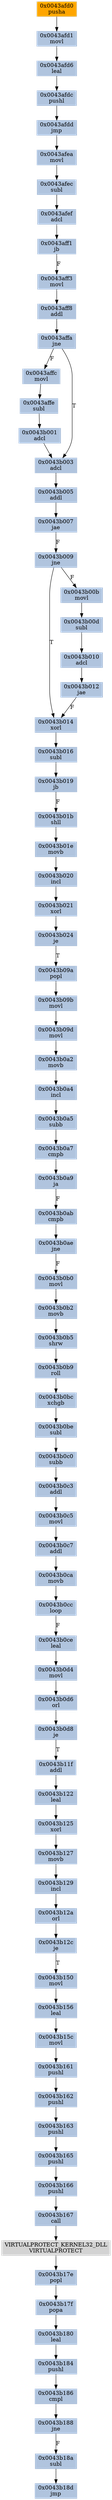 strict digraph G {
	graph [bgcolor=transparent,
		name=G
	];
	node [color=lightsteelblue,
		fillcolor=lightsteelblue,
		shape=rectangle,
		style=filled
	];
	"0x0043b0a4"	[label="0x0043b0a4
incl"];
	"0x0043b0a5"	[label="0x0043b0a5
subb"];
	"0x0043b0a4" -> "0x0043b0a5"	[color="#000000"];
	"0x0043b188"	[label="0x0043b188
jne"];
	"0x0043b18a"	[label="0x0043b18a
subl"];
	"0x0043b188" -> "0x0043b18a"	[color="#000000",
		label=F];
	"0x0043b18d"	[label="0x0043b18d
jmp"];
	"0x0043b01e"	[label="0x0043b01e
movb"];
	"0x0043b020"	[label="0x0043b020
incl"];
	"0x0043b01e" -> "0x0043b020"	[color="#000000"];
	"0x0043afdd"	[label="0x0043afdd
jmp"];
	"0x0043afea"	[label="0x0043afea
movl"];
	"0x0043afdd" -> "0x0043afea"	[color="#000000"];
	"0x0043b09a"	[label="0x0043b09a
popl"];
	"0x0043b09b"	[label="0x0043b09b
movl"];
	"0x0043b09a" -> "0x0043b09b"	[color="#000000"];
	"0x0043b0d4"	[label="0x0043b0d4
movl"];
	"0x0043b0d6"	[label="0x0043b0d6
orl"];
	"0x0043b0d4" -> "0x0043b0d6"	[color="#000000"];
	"0x0043b150"	[label="0x0043b150
movl"];
	"0x0043b156"	[label="0x0043b156
leal"];
	"0x0043b150" -> "0x0043b156"	[color="#000000"];
	"0x0043b010"	[label="0x0043b010
adcl"];
	"0x0043b012"	[label="0x0043b012
jae"];
	"0x0043b010" -> "0x0043b012"	[color="#000000"];
	"0x0043afd1"	[label="0x0043afd1
movl"];
	"0x0043afd6"	[label="0x0043afd6
leal"];
	"0x0043afd1" -> "0x0043afd6"	[color="#000000"];
	"0x0043b021"	[label="0x0043b021
xorl"];
	"0x0043b020" -> "0x0043b021"	[color="#000000"];
	VIRTUALPROTECT_KERNEL32_DLL	[color=lightgrey,
		fillcolor=lightgrey,
		label="VIRTUALPROTECT_KERNEL32_DLL
VIRTUALPROTECT"];
	"0x0043b17e"	[label="0x0043b17e
popl"];
	VIRTUALPROTECT_KERNEL32_DLL -> "0x0043b17e"	[color="#000000"];
	"0x0043afec"	[label="0x0043afec
subl"];
	"0x0043afea" -> "0x0043afec"	[color="#000000"];
	"0x0043b15c"	[label="0x0043b15c
movl"];
	"0x0043b156" -> "0x0043b15c"	[color="#000000"];
	"0x0043b0a9"	[label="0x0043b0a9
ja"];
	"0x0043b0ab"	[label="0x0043b0ab
cmpb"];
	"0x0043b0a9" -> "0x0043b0ab"	[color="#000000",
		label=F];
	"0x0043b014"	[label="0x0043b014
xorl"];
	"0x0043b016"	[label="0x0043b016
subl"];
	"0x0043b014" -> "0x0043b016"	[color="#000000"];
	"0x0043b12a"	[label="0x0043b12a
orl"];
	"0x0043b12c"	[label="0x0043b12c
je"];
	"0x0043b12a" -> "0x0043b12c"	[color="#000000"];
	"0x0043b17f"	[label="0x0043b17f
popa"];
	"0x0043b17e" -> "0x0043b17f"	[color="#000000"];
	"0x0043b180"	[label="0x0043b180
leal"];
	"0x0043b184"	[label="0x0043b184
pushl"];
	"0x0043b180" -> "0x0043b184"	[color="#000000"];
	"0x0043b166"	[label="0x0043b166
pushl"];
	"0x0043b167"	[label="0x0043b167
call"];
	"0x0043b166" -> "0x0043b167"	[color="#000000"];
	"0x0043afef"	[label="0x0043afef
adcl"];
	"0x0043aff1"	[label="0x0043aff1
jb"];
	"0x0043afef" -> "0x0043aff1"	[color="#000000"];
	"0x0043b024"	[label="0x0043b024
je"];
	"0x0043b024" -> "0x0043b09a"	[color="#000000",
		label=T];
	"0x0043b0a2"	[label="0x0043b0a2
movb"];
	"0x0043b0a2" -> "0x0043b0a4"	[color="#000000"];
	"0x0043b0c0"	[label="0x0043b0c0
subb"];
	"0x0043b0c3"	[label="0x0043b0c3
addl"];
	"0x0043b0c0" -> "0x0043b0c3"	[color="#000000"];
	"0x0043b129"	[label="0x0043b129
incl"];
	"0x0043b129" -> "0x0043b12a"	[color="#000000"];
	"0x0043b18a" -> "0x0043b18d"	[color="#000000"];
	"0x0043b007"	[label="0x0043b007
jae"];
	"0x0043b009"	[label="0x0043b009
jne"];
	"0x0043b007" -> "0x0043b009"	[color="#000000",
		label=F];
	"0x0043b12c" -> "0x0043b150"	[color="#000000",
		label=T];
	"0x0043b125"	[label="0x0043b125
xorl"];
	"0x0043b127"	[label="0x0043b127
movb"];
	"0x0043b125" -> "0x0043b127"	[color="#000000"];
	"0x0043b186"	[label="0x0043b186
cmpl"];
	"0x0043b186" -> "0x0043b188"	[color="#000000"];
	"0x0043afd0"	[color=lightgrey,
		fillcolor=orange,
		label="0x0043afd0
pusha"];
	"0x0043afd0" -> "0x0043afd1"	[color="#000000"];
	"0x0043b0b9"	[label="0x0043b0b9
roll"];
	"0x0043b0bc"	[label="0x0043b0bc
xchgb"];
	"0x0043b0b9" -> "0x0043b0bc"	[color="#000000"];
	"0x0043b019"	[label="0x0043b019
jb"];
	"0x0043b016" -> "0x0043b019"	[color="#000000"];
	"0x0043affc"	[label="0x0043affc
movl"];
	"0x0043affe"	[label="0x0043affe
subl"];
	"0x0043affc" -> "0x0043affe"	[color="#000000"];
	"0x0043b0b0"	[label="0x0043b0b0
movl"];
	"0x0043b0b2"	[label="0x0043b0b2
movb"];
	"0x0043b0b0" -> "0x0043b0b2"	[color="#000000"];
	"0x0043b127" -> "0x0043b129"	[color="#000000"];
	"0x0043b012" -> "0x0043b014"	[color="#000000",
		label=F];
	"0x0043b184" -> "0x0043b186"	[color="#000000"];
	"0x0043b0c5"	[label="0x0043b0c5
movl"];
	"0x0043b0c7"	[label="0x0043b0c7
addl"];
	"0x0043b0c5" -> "0x0043b0c7"	[color="#000000"];
	"0x0043b163"	[label="0x0043b163
pushl"];
	"0x0043b165"	[label="0x0043b165
pushl"];
	"0x0043b163" -> "0x0043b165"	[color="#000000"];
	"0x0043b0cc"	[label="0x0043b0cc
loop"];
	"0x0043b0ce"	[label="0x0043b0ce
leal"];
	"0x0043b0cc" -> "0x0043b0ce"	[color="#000000",
		label=F];
	"0x0043b001"	[label="0x0043b001
adcl"];
	"0x0043b003"	[label="0x0043b003
adcl"];
	"0x0043b001" -> "0x0043b003"	[color="#000000"];
	"0x0043afdc"	[label="0x0043afdc
pushl"];
	"0x0043afdc" -> "0x0043afdd"	[color="#000000"];
	"0x0043b005"	[label="0x0043b005
addl"];
	"0x0043b003" -> "0x0043b005"	[color="#000000"];
	"0x0043b165" -> "0x0043b166"	[color="#000000"];
	"0x0043aff3"	[label="0x0043aff3
movl"];
	"0x0043aff8"	[label="0x0043aff8
addl"];
	"0x0043aff3" -> "0x0043aff8"	[color="#000000"];
	"0x0043afec" -> "0x0043afef"	[color="#000000"];
	"0x0043b0a7"	[label="0x0043b0a7
cmpb"];
	"0x0043b0a5" -> "0x0043b0a7"	[color="#000000"];
	"0x0043b01b"	[label="0x0043b01b
shll"];
	"0x0043b01b" -> "0x0043b01e"	[color="#000000"];
	"0x0043affe" -> "0x0043b001"	[color="#000000"];
	"0x0043b00d"	[label="0x0043b00d
subl"];
	"0x0043b00d" -> "0x0043b010"	[color="#000000"];
	"0x0043b17f" -> "0x0043b180"	[color="#000000"];
	"0x0043aff1" -> "0x0043aff3"	[color="#000000",
		label=F];
	"0x0043b161"	[label="0x0043b161
pushl"];
	"0x0043b162"	[label="0x0043b162
pushl"];
	"0x0043b161" -> "0x0043b162"	[color="#000000"];
	"0x0043b005" -> "0x0043b007"	[color="#000000"];
	"0x0043b0b5"	[label="0x0043b0b5
shrw"];
	"0x0043b0b2" -> "0x0043b0b5"	[color="#000000"];
	"0x0043b0c3" -> "0x0043b0c5"	[color="#000000"];
	"0x0043b021" -> "0x0043b024"	[color="#000000"];
	"0x0043affa"	[label="0x0043affa
jne"];
	"0x0043aff8" -> "0x0043affa"	[color="#000000"];
	"0x0043b0b5" -> "0x0043b0b9"	[color="#000000"];
	"0x0043b11f"	[label="0x0043b11f
addl"];
	"0x0043b122"	[label="0x0043b122
leal"];
	"0x0043b11f" -> "0x0043b122"	[color="#000000"];
	"0x0043b009" -> "0x0043b014"	[color="#000000",
		label=T];
	"0x0043b00b"	[label="0x0043b00b
movl"];
	"0x0043b009" -> "0x0043b00b"	[color="#000000",
		label=F];
	"0x0043afd6" -> "0x0043afdc"	[color="#000000"];
	"0x0043b0ca"	[label="0x0043b0ca
movb"];
	"0x0043b0c7" -> "0x0043b0ca"	[color="#000000"];
	"0x0043b0be"	[label="0x0043b0be
subl"];
	"0x0043b0bc" -> "0x0043b0be"	[color="#000000"];
	"0x0043b162" -> "0x0043b163"	[color="#000000"];
	"0x0043b0ca" -> "0x0043b0cc"	[color="#000000"];
	"0x0043b00b" -> "0x0043b00d"	[color="#000000"];
	"0x0043b0a7" -> "0x0043b0a9"	[color="#000000"];
	"0x0043b09d"	[label="0x0043b09d
movl"];
	"0x0043b09b" -> "0x0043b09d"	[color="#000000"];
	"0x0043b0d8"	[label="0x0043b0d8
je"];
	"0x0043b0d6" -> "0x0043b0d8"	[color="#000000"];
	"0x0043b09d" -> "0x0043b0a2"	[color="#000000"];
	"0x0043b122" -> "0x0043b125"	[color="#000000"];
	"0x0043b0ae"	[label="0x0043b0ae
jne"];
	"0x0043b0ae" -> "0x0043b0b0"	[color="#000000",
		label=F];
	"0x0043b019" -> "0x0043b01b"	[color="#000000",
		label=F];
	"0x0043b0be" -> "0x0043b0c0"	[color="#000000"];
	"0x0043b15c" -> "0x0043b161"	[color="#000000"];
	"0x0043b167" -> VIRTUALPROTECT_KERNEL32_DLL	[color="#000000"];
	"0x0043b0ce" -> "0x0043b0d4"	[color="#000000"];
	"0x0043b0ab" -> "0x0043b0ae"	[color="#000000"];
	"0x0043b0d8" -> "0x0043b11f"	[color="#000000",
		label=T];
	"0x0043affa" -> "0x0043affc"	[color="#000000",
		label=F];
	"0x0043affa" -> "0x0043b003"	[color="#000000",
		label=T];
}
